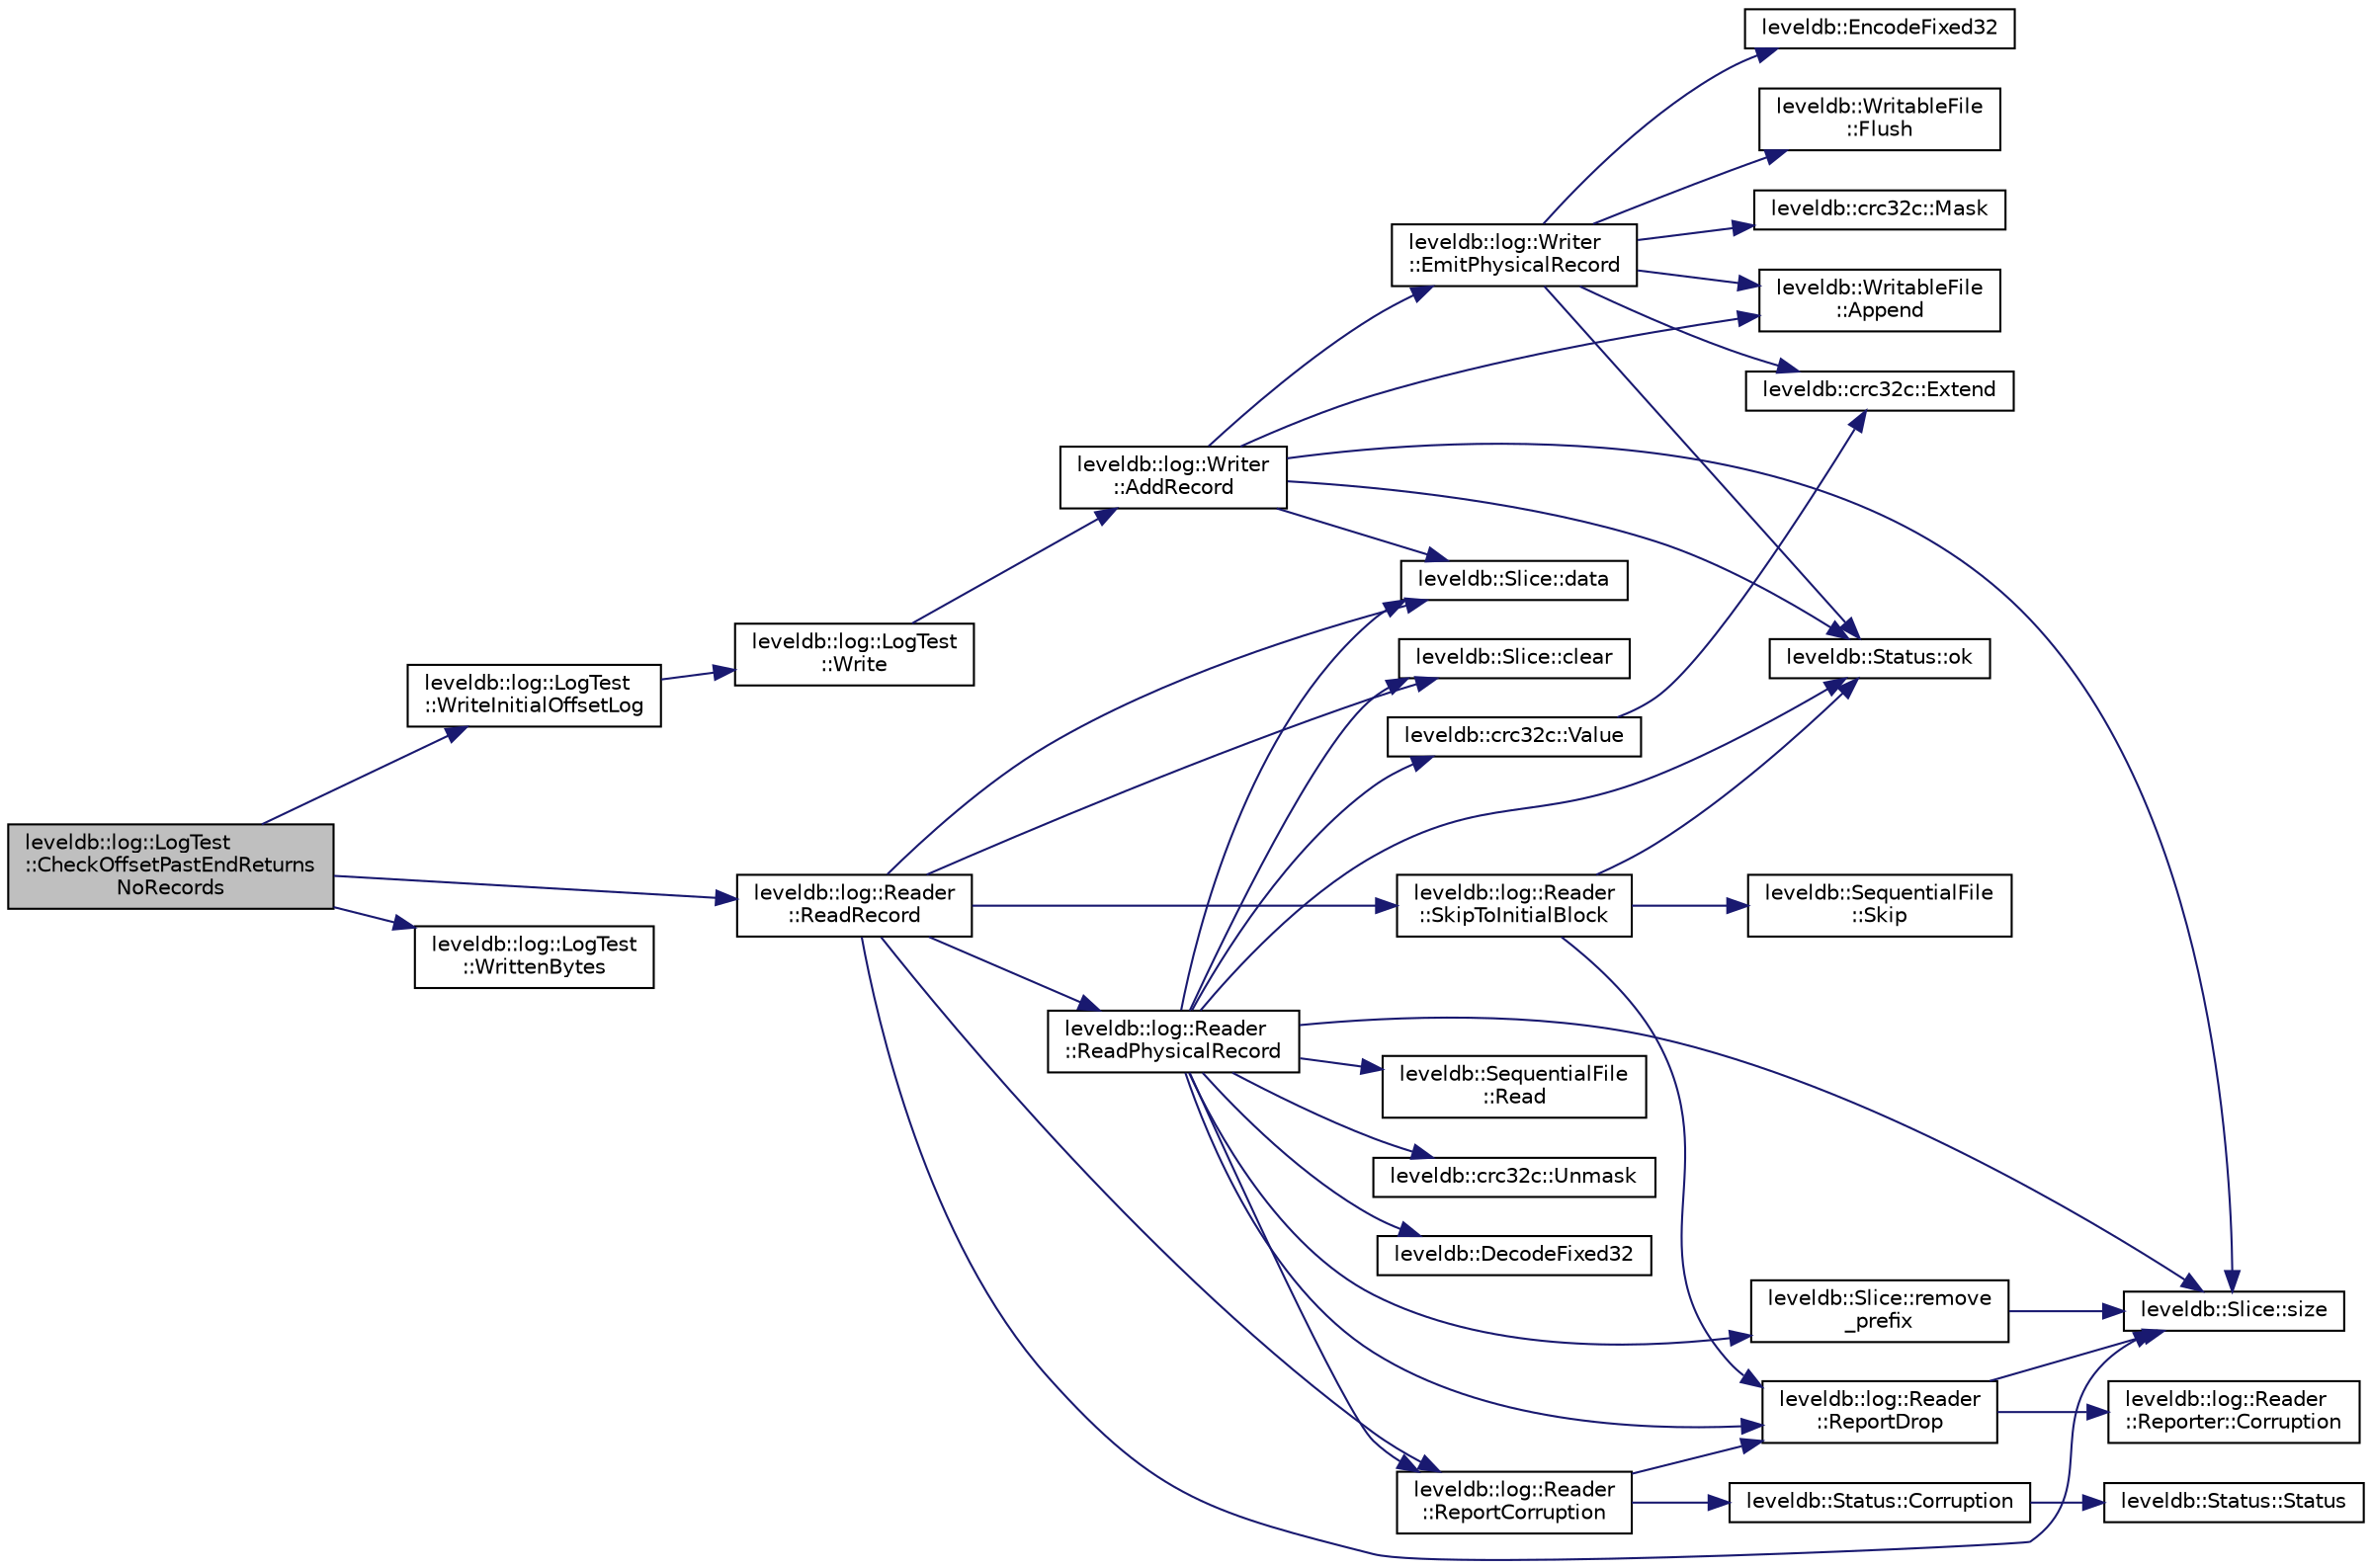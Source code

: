 digraph "leveldb::log::LogTest::CheckOffsetPastEndReturnsNoRecords"
{
  edge [fontname="Helvetica",fontsize="10",labelfontname="Helvetica",labelfontsize="10"];
  node [fontname="Helvetica",fontsize="10",shape=record];
  rankdir="LR";
  Node1 [label="leveldb::log::LogTest\l::CheckOffsetPastEndReturns\lNoRecords",height=0.2,width=0.4,color="black", fillcolor="grey75", style="filled" fontcolor="black"];
  Node1 -> Node2 [color="midnightblue",fontsize="10",style="solid",fontname="Helvetica"];
  Node2 [label="leveldb::log::LogTest\l::WriteInitialOffsetLog",height=0.2,width=0.4,color="black", fillcolor="white", style="filled",URL="$classleveldb_1_1log_1_1_log_test.html#af0053e30c5ccaa5e2e10d595a4f48565"];
  Node2 -> Node3 [color="midnightblue",fontsize="10",style="solid",fontname="Helvetica"];
  Node3 [label="leveldb::log::LogTest\l::Write",height=0.2,width=0.4,color="black", fillcolor="white", style="filled",URL="$classleveldb_1_1log_1_1_log_test.html#ab8af1c9335e7fbb42e06a6c01de2d0fc"];
  Node3 -> Node4 [color="midnightblue",fontsize="10",style="solid",fontname="Helvetica"];
  Node4 [label="leveldb::log::Writer\l::AddRecord",height=0.2,width=0.4,color="black", fillcolor="white", style="filled",URL="$classleveldb_1_1log_1_1_writer.html#acb4abda5a5348ac1771657ff01bf2fad"];
  Node4 -> Node5 [color="midnightblue",fontsize="10",style="solid",fontname="Helvetica"];
  Node5 [label="leveldb::Slice::data",height=0.2,width=0.4,color="black", fillcolor="white", style="filled",URL="$classleveldb_1_1_slice.html#aa64861043d9deee6889461bf0593cf73"];
  Node4 -> Node6 [color="midnightblue",fontsize="10",style="solid",fontname="Helvetica"];
  Node6 [label="leveldb::Slice::size",height=0.2,width=0.4,color="black", fillcolor="white", style="filled",URL="$classleveldb_1_1_slice.html#a947d3173f04f8a30553e89046daf91d5"];
  Node4 -> Node7 [color="midnightblue",fontsize="10",style="solid",fontname="Helvetica"];
  Node7 [label="leveldb::WritableFile\l::Append",height=0.2,width=0.4,color="black", fillcolor="white", style="filled",URL="$classleveldb_1_1_writable_file.html#a53b41841d9577d28f65d4d90e1660de8"];
  Node4 -> Node8 [color="midnightblue",fontsize="10",style="solid",fontname="Helvetica"];
  Node8 [label="leveldb::log::Writer\l::EmitPhysicalRecord",height=0.2,width=0.4,color="black", fillcolor="white", style="filled",URL="$classleveldb_1_1log_1_1_writer.html#a0ca13201d9f4aa2231a1144bad4f1908"];
  Node8 -> Node9 [color="midnightblue",fontsize="10",style="solid",fontname="Helvetica"];
  Node9 [label="leveldb::crc32c::Extend",height=0.2,width=0.4,color="black", fillcolor="white", style="filled",URL="$namespaceleveldb_1_1crc32c.html#ac42fd0618afe635356d722fd29f5ff10"];
  Node8 -> Node10 [color="midnightblue",fontsize="10",style="solid",fontname="Helvetica"];
  Node10 [label="leveldb::crc32c::Mask",height=0.2,width=0.4,color="black", fillcolor="white", style="filled",URL="$namespaceleveldb_1_1crc32c.html#a3790e1e939714a29609e46383aafd6cf"];
  Node8 -> Node11 [color="midnightblue",fontsize="10",style="solid",fontname="Helvetica"];
  Node11 [label="leveldb::EncodeFixed32",height=0.2,width=0.4,color="black", fillcolor="white", style="filled",URL="$namespaceleveldb.html#a265d1eea2e5d8e42cf86372ed4904886"];
  Node8 -> Node7 [color="midnightblue",fontsize="10",style="solid",fontname="Helvetica"];
  Node8 -> Node12 [color="midnightblue",fontsize="10",style="solid",fontname="Helvetica"];
  Node12 [label="leveldb::Status::ok",height=0.2,width=0.4,color="black", fillcolor="white", style="filled",URL="$classleveldb_1_1_status.html#ab31e89a858c766716e3dc952be857c65"];
  Node8 -> Node13 [color="midnightblue",fontsize="10",style="solid",fontname="Helvetica"];
  Node13 [label="leveldb::WritableFile\l::Flush",height=0.2,width=0.4,color="black", fillcolor="white", style="filled",URL="$classleveldb_1_1_writable_file.html#ab95759ad32f6a05b0ee4266969fa265e"];
  Node4 -> Node12 [color="midnightblue",fontsize="10",style="solid",fontname="Helvetica"];
  Node1 -> Node14 [color="midnightblue",fontsize="10",style="solid",fontname="Helvetica"];
  Node14 [label="leveldb::log::LogTest\l::WrittenBytes",height=0.2,width=0.4,color="black", fillcolor="white", style="filled",URL="$classleveldb_1_1log_1_1_log_test.html#ad14bacbd6c103ac692bbb019ce9071a3"];
  Node1 -> Node15 [color="midnightblue",fontsize="10",style="solid",fontname="Helvetica"];
  Node15 [label="leveldb::log::Reader\l::ReadRecord",height=0.2,width=0.4,color="black", fillcolor="white", style="filled",URL="$classleveldb_1_1log_1_1_reader.html#a84059598c9367cb677a9d70d77993282"];
  Node15 -> Node16 [color="midnightblue",fontsize="10",style="solid",fontname="Helvetica"];
  Node16 [label="leveldb::log::Reader\l::SkipToInitialBlock",height=0.2,width=0.4,color="black", fillcolor="white", style="filled",URL="$classleveldb_1_1log_1_1_reader.html#ae11273725f413d19be1087f221a48ac7"];
  Node16 -> Node17 [color="midnightblue",fontsize="10",style="solid",fontname="Helvetica"];
  Node17 [label="leveldb::SequentialFile\l::Skip",height=0.2,width=0.4,color="black", fillcolor="white", style="filled",URL="$classleveldb_1_1_sequential_file.html#a18c94279fc058cad4d03cdfe04b12179"];
  Node16 -> Node12 [color="midnightblue",fontsize="10",style="solid",fontname="Helvetica"];
  Node16 -> Node18 [color="midnightblue",fontsize="10",style="solid",fontname="Helvetica"];
  Node18 [label="leveldb::log::Reader\l::ReportDrop",height=0.2,width=0.4,color="black", fillcolor="white", style="filled",URL="$classleveldb_1_1log_1_1_reader.html#afadf9a8b44005fd8e9fc798d35befb50"];
  Node18 -> Node6 [color="midnightblue",fontsize="10",style="solid",fontname="Helvetica"];
  Node18 -> Node19 [color="midnightblue",fontsize="10",style="solid",fontname="Helvetica"];
  Node19 [label="leveldb::log::Reader\l::Reporter::Corruption",height=0.2,width=0.4,color="black", fillcolor="white", style="filled",URL="$classleveldb_1_1log_1_1_reader_1_1_reporter.html#a2d28d30f9559d5fc9f94af41d239932e"];
  Node15 -> Node20 [color="midnightblue",fontsize="10",style="solid",fontname="Helvetica"];
  Node20 [label="leveldb::Slice::clear",height=0.2,width=0.4,color="black", fillcolor="white", style="filled",URL="$classleveldb_1_1_slice.html#ab9b6e340e8a483a5cf713f6be17709e3"];
  Node15 -> Node6 [color="midnightblue",fontsize="10",style="solid",fontname="Helvetica"];
  Node15 -> Node21 [color="midnightblue",fontsize="10",style="solid",fontname="Helvetica"];
  Node21 [label="leveldb::log::Reader\l::ReadPhysicalRecord",height=0.2,width=0.4,color="black", fillcolor="white", style="filled",URL="$classleveldb_1_1log_1_1_reader.html#a001a5d7b4f3cc86c29fc2b0d31a52c27"];
  Node21 -> Node6 [color="midnightblue",fontsize="10",style="solid",fontname="Helvetica"];
  Node21 -> Node20 [color="midnightblue",fontsize="10",style="solid",fontname="Helvetica"];
  Node21 -> Node22 [color="midnightblue",fontsize="10",style="solid",fontname="Helvetica"];
  Node22 [label="leveldb::SequentialFile\l::Read",height=0.2,width=0.4,color="black", fillcolor="white", style="filled",URL="$classleveldb_1_1_sequential_file.html#a4136bef1546cdb9fbbd477a635460261"];
  Node21 -> Node12 [color="midnightblue",fontsize="10",style="solid",fontname="Helvetica"];
  Node21 -> Node18 [color="midnightblue",fontsize="10",style="solid",fontname="Helvetica"];
  Node21 -> Node23 [color="midnightblue",fontsize="10",style="solid",fontname="Helvetica"];
  Node23 [label="leveldb::log::Reader\l::ReportCorruption",height=0.2,width=0.4,color="black", fillcolor="white", style="filled",URL="$classleveldb_1_1log_1_1_reader.html#a9ac87fa07d90bf350d2bbbacc3265931"];
  Node23 -> Node18 [color="midnightblue",fontsize="10",style="solid",fontname="Helvetica"];
  Node23 -> Node24 [color="midnightblue",fontsize="10",style="solid",fontname="Helvetica"];
  Node24 [label="leveldb::Status::Corruption",height=0.2,width=0.4,color="black", fillcolor="white", style="filled",URL="$classleveldb_1_1_status.html#a755b1ee5b0029cf9ea1128f1cdff5855"];
  Node24 -> Node25 [color="midnightblue",fontsize="10",style="solid",fontname="Helvetica"];
  Node25 [label="leveldb::Status::Status",height=0.2,width=0.4,color="black", fillcolor="white", style="filled",URL="$classleveldb_1_1_status.html#a941ec793179e81df3032a612cfe5039f"];
  Node21 -> Node5 [color="midnightblue",fontsize="10",style="solid",fontname="Helvetica"];
  Node21 -> Node26 [color="midnightblue",fontsize="10",style="solid",fontname="Helvetica"];
  Node26 [label="leveldb::crc32c::Unmask",height=0.2,width=0.4,color="black", fillcolor="white", style="filled",URL="$namespaceleveldb_1_1crc32c.html#aef7889069ea26dd145509fff4c4e6b66"];
  Node21 -> Node27 [color="midnightblue",fontsize="10",style="solid",fontname="Helvetica"];
  Node27 [label="leveldb::DecodeFixed32",height=0.2,width=0.4,color="black", fillcolor="white", style="filled",URL="$namespaceleveldb.html#adae574304f9d1ed3e95742167cd449a9"];
  Node21 -> Node28 [color="midnightblue",fontsize="10",style="solid",fontname="Helvetica"];
  Node28 [label="leveldb::crc32c::Value",height=0.2,width=0.4,color="black", fillcolor="white", style="filled",URL="$namespaceleveldb_1_1crc32c.html#ac004d1e3d8c75b033c162e5ae0a5cc2c"];
  Node28 -> Node9 [color="midnightblue",fontsize="10",style="solid",fontname="Helvetica"];
  Node21 -> Node29 [color="midnightblue",fontsize="10",style="solid",fontname="Helvetica"];
  Node29 [label="leveldb::Slice::remove\l_prefix",height=0.2,width=0.4,color="black", fillcolor="white", style="filled",URL="$classleveldb_1_1_slice.html#a1be5b22958a115ebecb2b017aad2b3f6"];
  Node29 -> Node6 [color="midnightblue",fontsize="10",style="solid",fontname="Helvetica"];
  Node15 -> Node23 [color="midnightblue",fontsize="10",style="solid",fontname="Helvetica"];
  Node15 -> Node5 [color="midnightblue",fontsize="10",style="solid",fontname="Helvetica"];
}
